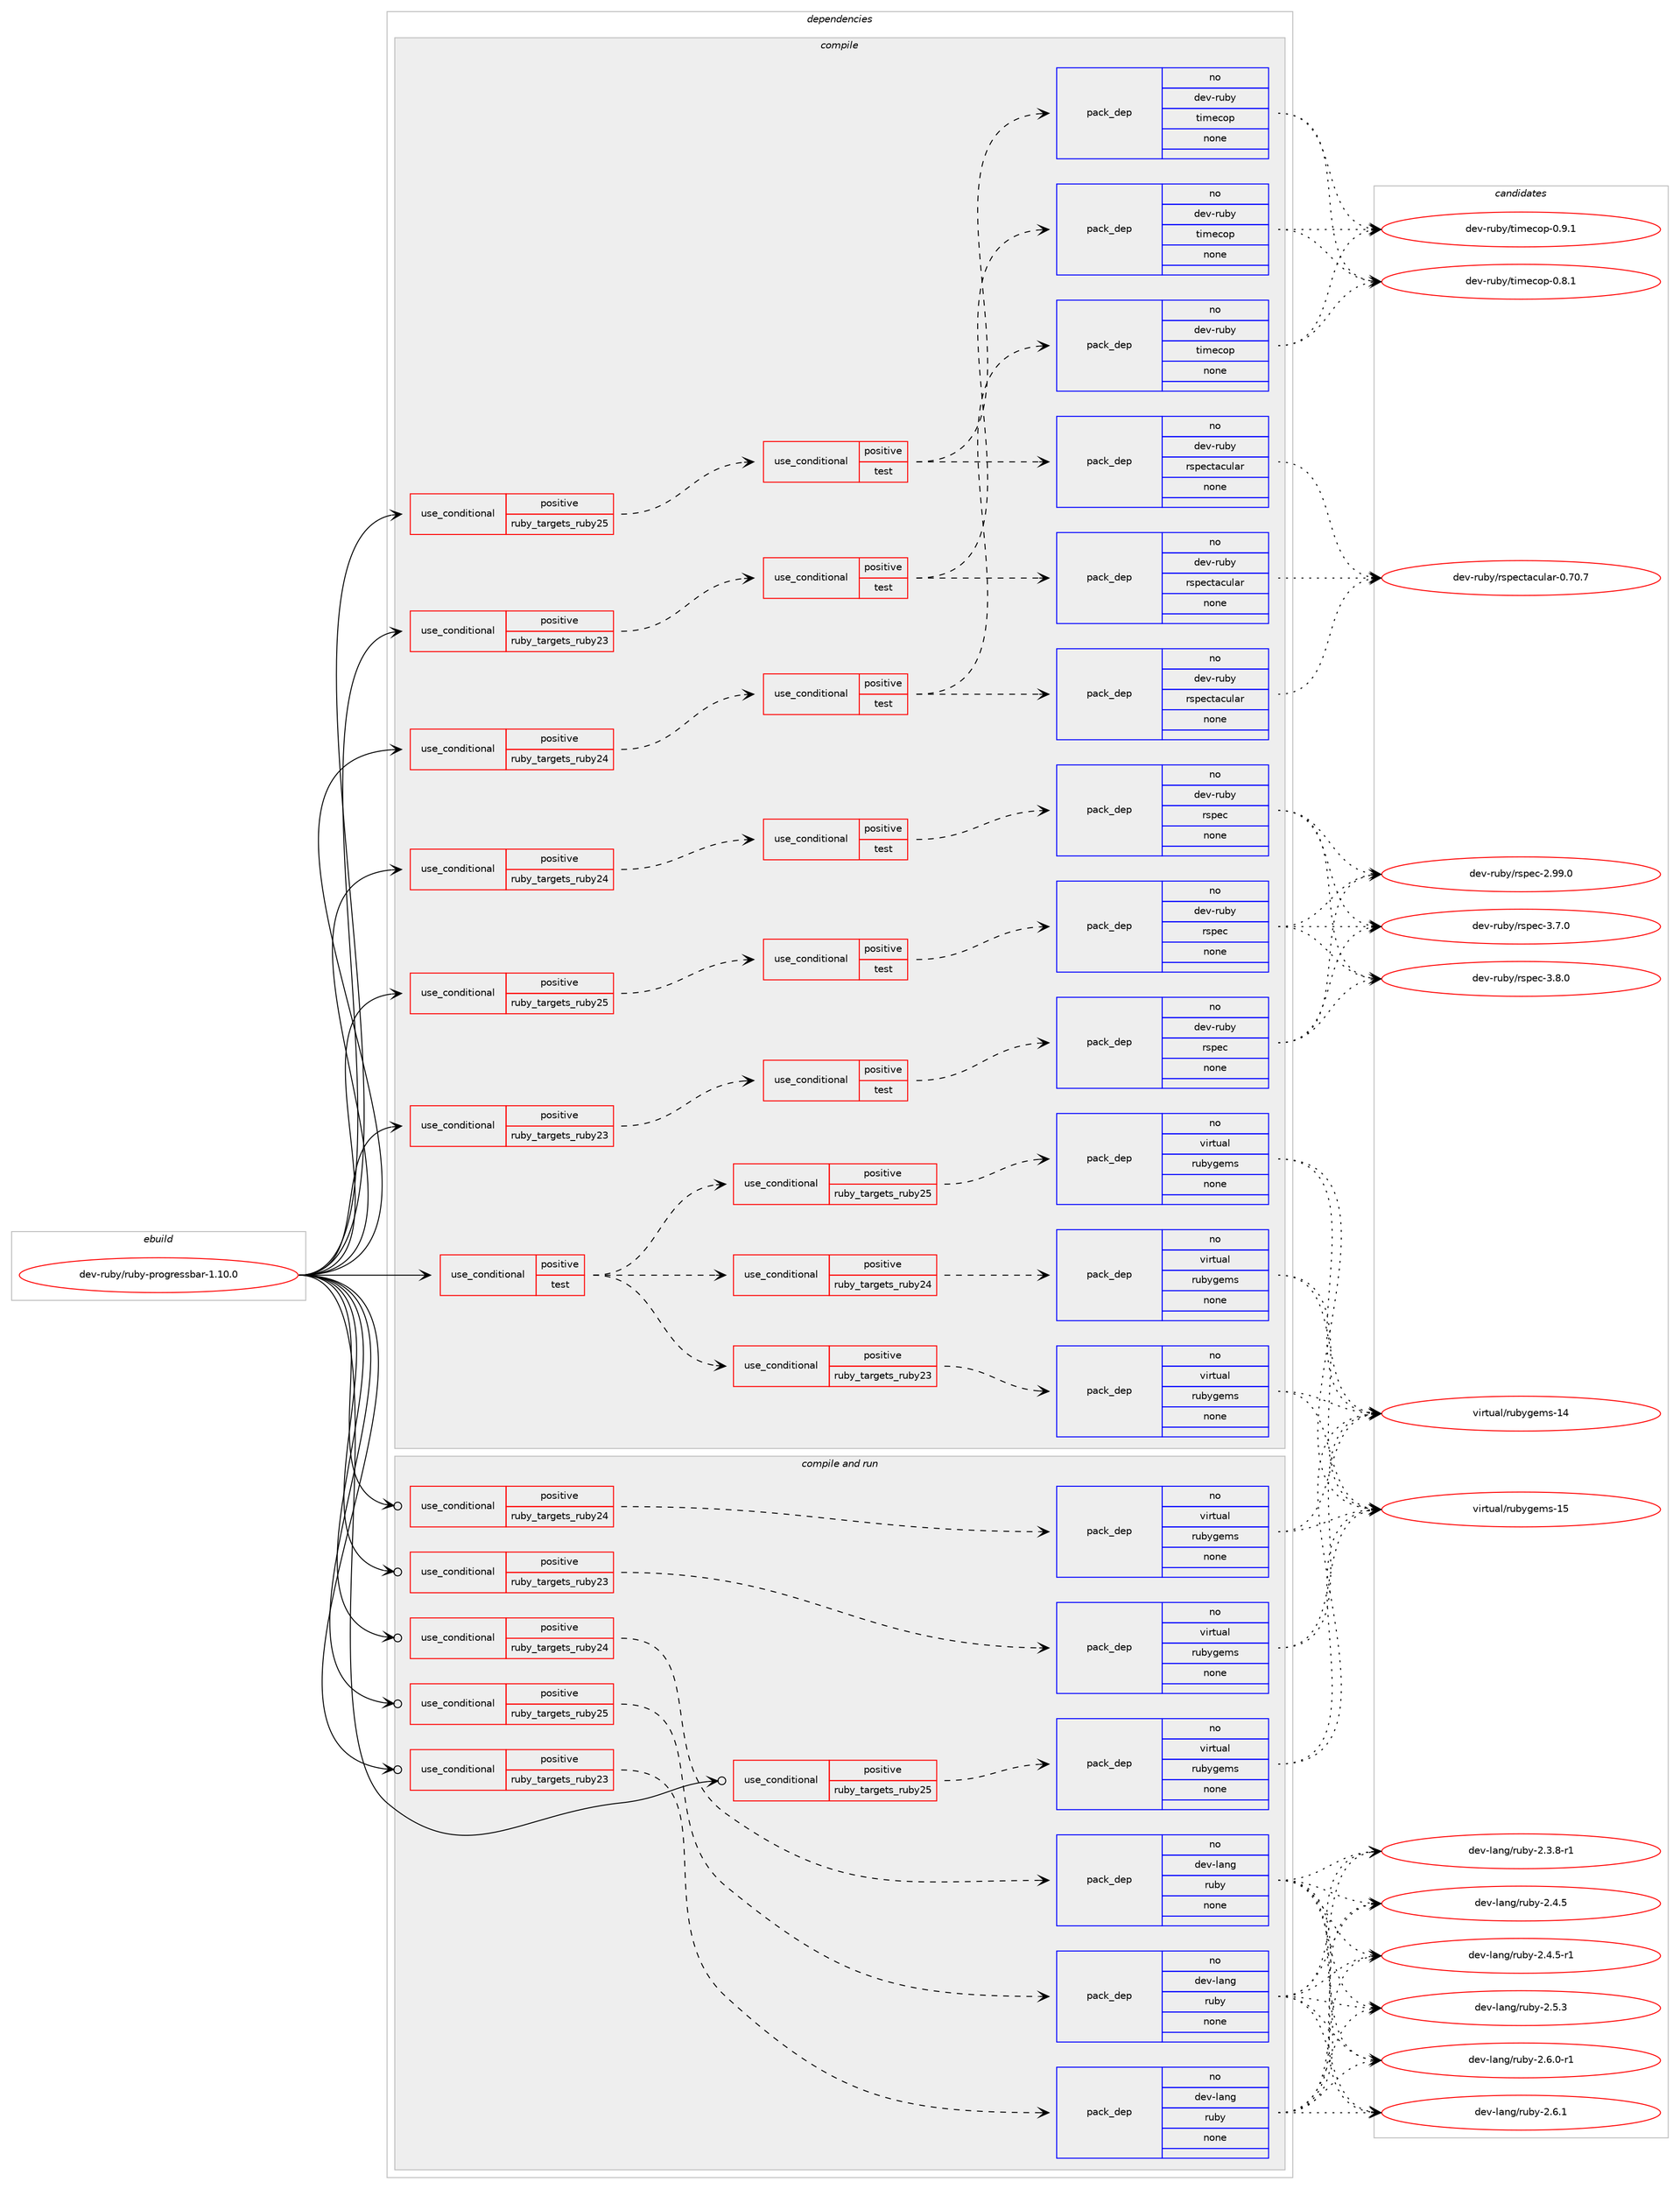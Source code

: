 digraph prolog {

# *************
# Graph options
# *************

newrank=true;
concentrate=true;
compound=true;
graph [rankdir=LR,fontname=Helvetica,fontsize=10,ranksep=1.5];#, ranksep=2.5, nodesep=0.2];
edge  [arrowhead=vee];
node  [fontname=Helvetica,fontsize=10];

# **********
# The ebuild
# **********

subgraph cluster_leftcol {
color=gray;
rank=same;
label=<<i>ebuild</i>>;
id [label="dev-ruby/ruby-progressbar-1.10.0", color=red, width=4, href="../dev-ruby/ruby-progressbar-1.10.0.svg"];
}

# ****************
# The dependencies
# ****************

subgraph cluster_midcol {
color=gray;
label=<<i>dependencies</i>>;
subgraph cluster_compile {
fillcolor="#eeeeee";
style=filled;
label=<<i>compile</i>>;
subgraph cond415996 {
dependency1525013 [label=<<TABLE BORDER="0" CELLBORDER="1" CELLSPACING="0" CELLPADDING="4"><TR><TD ROWSPAN="3" CELLPADDING="10">use_conditional</TD></TR><TR><TD>positive</TD></TR><TR><TD>ruby_targets_ruby23</TD></TR></TABLE>>, shape=none, color=red];
subgraph cond415997 {
dependency1525014 [label=<<TABLE BORDER="0" CELLBORDER="1" CELLSPACING="0" CELLPADDING="4"><TR><TD ROWSPAN="3" CELLPADDING="10">use_conditional</TD></TR><TR><TD>positive</TD></TR><TR><TD>test</TD></TR></TABLE>>, shape=none, color=red];
subgraph pack1085511 {
dependency1525015 [label=<<TABLE BORDER="0" CELLBORDER="1" CELLSPACING="0" CELLPADDING="4" WIDTH="220"><TR><TD ROWSPAN="6" CELLPADDING="30">pack_dep</TD></TR><TR><TD WIDTH="110">no</TD></TR><TR><TD>dev-ruby</TD></TR><TR><TD>rspec</TD></TR><TR><TD>none</TD></TR><TR><TD></TD></TR></TABLE>>, shape=none, color=blue];
}
dependency1525014:e -> dependency1525015:w [weight=20,style="dashed",arrowhead="vee"];
}
dependency1525013:e -> dependency1525014:w [weight=20,style="dashed",arrowhead="vee"];
}
id:e -> dependency1525013:w [weight=20,style="solid",arrowhead="vee"];
subgraph cond415998 {
dependency1525016 [label=<<TABLE BORDER="0" CELLBORDER="1" CELLSPACING="0" CELLPADDING="4"><TR><TD ROWSPAN="3" CELLPADDING="10">use_conditional</TD></TR><TR><TD>positive</TD></TR><TR><TD>ruby_targets_ruby23</TD></TR></TABLE>>, shape=none, color=red];
subgraph cond415999 {
dependency1525017 [label=<<TABLE BORDER="0" CELLBORDER="1" CELLSPACING="0" CELLPADDING="4"><TR><TD ROWSPAN="3" CELLPADDING="10">use_conditional</TD></TR><TR><TD>positive</TD></TR><TR><TD>test</TD></TR></TABLE>>, shape=none, color=red];
subgraph pack1085512 {
dependency1525018 [label=<<TABLE BORDER="0" CELLBORDER="1" CELLSPACING="0" CELLPADDING="4" WIDTH="220"><TR><TD ROWSPAN="6" CELLPADDING="30">pack_dep</TD></TR><TR><TD WIDTH="110">no</TD></TR><TR><TD>dev-ruby</TD></TR><TR><TD>rspectacular</TD></TR><TR><TD>none</TD></TR><TR><TD></TD></TR></TABLE>>, shape=none, color=blue];
}
dependency1525017:e -> dependency1525018:w [weight=20,style="dashed",arrowhead="vee"];
subgraph pack1085513 {
dependency1525019 [label=<<TABLE BORDER="0" CELLBORDER="1" CELLSPACING="0" CELLPADDING="4" WIDTH="220"><TR><TD ROWSPAN="6" CELLPADDING="30">pack_dep</TD></TR><TR><TD WIDTH="110">no</TD></TR><TR><TD>dev-ruby</TD></TR><TR><TD>timecop</TD></TR><TR><TD>none</TD></TR><TR><TD></TD></TR></TABLE>>, shape=none, color=blue];
}
dependency1525017:e -> dependency1525019:w [weight=20,style="dashed",arrowhead="vee"];
}
dependency1525016:e -> dependency1525017:w [weight=20,style="dashed",arrowhead="vee"];
}
id:e -> dependency1525016:w [weight=20,style="solid",arrowhead="vee"];
subgraph cond416000 {
dependency1525020 [label=<<TABLE BORDER="0" CELLBORDER="1" CELLSPACING="0" CELLPADDING="4"><TR><TD ROWSPAN="3" CELLPADDING="10">use_conditional</TD></TR><TR><TD>positive</TD></TR><TR><TD>ruby_targets_ruby24</TD></TR></TABLE>>, shape=none, color=red];
subgraph cond416001 {
dependency1525021 [label=<<TABLE BORDER="0" CELLBORDER="1" CELLSPACING="0" CELLPADDING="4"><TR><TD ROWSPAN="3" CELLPADDING="10">use_conditional</TD></TR><TR><TD>positive</TD></TR><TR><TD>test</TD></TR></TABLE>>, shape=none, color=red];
subgraph pack1085514 {
dependency1525022 [label=<<TABLE BORDER="0" CELLBORDER="1" CELLSPACING="0" CELLPADDING="4" WIDTH="220"><TR><TD ROWSPAN="6" CELLPADDING="30">pack_dep</TD></TR><TR><TD WIDTH="110">no</TD></TR><TR><TD>dev-ruby</TD></TR><TR><TD>rspec</TD></TR><TR><TD>none</TD></TR><TR><TD></TD></TR></TABLE>>, shape=none, color=blue];
}
dependency1525021:e -> dependency1525022:w [weight=20,style="dashed",arrowhead="vee"];
}
dependency1525020:e -> dependency1525021:w [weight=20,style="dashed",arrowhead="vee"];
}
id:e -> dependency1525020:w [weight=20,style="solid",arrowhead="vee"];
subgraph cond416002 {
dependency1525023 [label=<<TABLE BORDER="0" CELLBORDER="1" CELLSPACING="0" CELLPADDING="4"><TR><TD ROWSPAN="3" CELLPADDING="10">use_conditional</TD></TR><TR><TD>positive</TD></TR><TR><TD>ruby_targets_ruby24</TD></TR></TABLE>>, shape=none, color=red];
subgraph cond416003 {
dependency1525024 [label=<<TABLE BORDER="0" CELLBORDER="1" CELLSPACING="0" CELLPADDING="4"><TR><TD ROWSPAN="3" CELLPADDING="10">use_conditional</TD></TR><TR><TD>positive</TD></TR><TR><TD>test</TD></TR></TABLE>>, shape=none, color=red];
subgraph pack1085515 {
dependency1525025 [label=<<TABLE BORDER="0" CELLBORDER="1" CELLSPACING="0" CELLPADDING="4" WIDTH="220"><TR><TD ROWSPAN="6" CELLPADDING="30">pack_dep</TD></TR><TR><TD WIDTH="110">no</TD></TR><TR><TD>dev-ruby</TD></TR><TR><TD>rspectacular</TD></TR><TR><TD>none</TD></TR><TR><TD></TD></TR></TABLE>>, shape=none, color=blue];
}
dependency1525024:e -> dependency1525025:w [weight=20,style="dashed",arrowhead="vee"];
subgraph pack1085516 {
dependency1525026 [label=<<TABLE BORDER="0" CELLBORDER="1" CELLSPACING="0" CELLPADDING="4" WIDTH="220"><TR><TD ROWSPAN="6" CELLPADDING="30">pack_dep</TD></TR><TR><TD WIDTH="110">no</TD></TR><TR><TD>dev-ruby</TD></TR><TR><TD>timecop</TD></TR><TR><TD>none</TD></TR><TR><TD></TD></TR></TABLE>>, shape=none, color=blue];
}
dependency1525024:e -> dependency1525026:w [weight=20,style="dashed",arrowhead="vee"];
}
dependency1525023:e -> dependency1525024:w [weight=20,style="dashed",arrowhead="vee"];
}
id:e -> dependency1525023:w [weight=20,style="solid",arrowhead="vee"];
subgraph cond416004 {
dependency1525027 [label=<<TABLE BORDER="0" CELLBORDER="1" CELLSPACING="0" CELLPADDING="4"><TR><TD ROWSPAN="3" CELLPADDING="10">use_conditional</TD></TR><TR><TD>positive</TD></TR><TR><TD>ruby_targets_ruby25</TD></TR></TABLE>>, shape=none, color=red];
subgraph cond416005 {
dependency1525028 [label=<<TABLE BORDER="0" CELLBORDER="1" CELLSPACING="0" CELLPADDING="4"><TR><TD ROWSPAN="3" CELLPADDING="10">use_conditional</TD></TR><TR><TD>positive</TD></TR><TR><TD>test</TD></TR></TABLE>>, shape=none, color=red];
subgraph pack1085517 {
dependency1525029 [label=<<TABLE BORDER="0" CELLBORDER="1" CELLSPACING="0" CELLPADDING="4" WIDTH="220"><TR><TD ROWSPAN="6" CELLPADDING="30">pack_dep</TD></TR><TR><TD WIDTH="110">no</TD></TR><TR><TD>dev-ruby</TD></TR><TR><TD>rspec</TD></TR><TR><TD>none</TD></TR><TR><TD></TD></TR></TABLE>>, shape=none, color=blue];
}
dependency1525028:e -> dependency1525029:w [weight=20,style="dashed",arrowhead="vee"];
}
dependency1525027:e -> dependency1525028:w [weight=20,style="dashed",arrowhead="vee"];
}
id:e -> dependency1525027:w [weight=20,style="solid",arrowhead="vee"];
subgraph cond416006 {
dependency1525030 [label=<<TABLE BORDER="0" CELLBORDER="1" CELLSPACING="0" CELLPADDING="4"><TR><TD ROWSPAN="3" CELLPADDING="10">use_conditional</TD></TR><TR><TD>positive</TD></TR><TR><TD>ruby_targets_ruby25</TD></TR></TABLE>>, shape=none, color=red];
subgraph cond416007 {
dependency1525031 [label=<<TABLE BORDER="0" CELLBORDER="1" CELLSPACING="0" CELLPADDING="4"><TR><TD ROWSPAN="3" CELLPADDING="10">use_conditional</TD></TR><TR><TD>positive</TD></TR><TR><TD>test</TD></TR></TABLE>>, shape=none, color=red];
subgraph pack1085518 {
dependency1525032 [label=<<TABLE BORDER="0" CELLBORDER="1" CELLSPACING="0" CELLPADDING="4" WIDTH="220"><TR><TD ROWSPAN="6" CELLPADDING="30">pack_dep</TD></TR><TR><TD WIDTH="110">no</TD></TR><TR><TD>dev-ruby</TD></TR><TR><TD>rspectacular</TD></TR><TR><TD>none</TD></TR><TR><TD></TD></TR></TABLE>>, shape=none, color=blue];
}
dependency1525031:e -> dependency1525032:w [weight=20,style="dashed",arrowhead="vee"];
subgraph pack1085519 {
dependency1525033 [label=<<TABLE BORDER="0" CELLBORDER="1" CELLSPACING="0" CELLPADDING="4" WIDTH="220"><TR><TD ROWSPAN="6" CELLPADDING="30">pack_dep</TD></TR><TR><TD WIDTH="110">no</TD></TR><TR><TD>dev-ruby</TD></TR><TR><TD>timecop</TD></TR><TR><TD>none</TD></TR><TR><TD></TD></TR></TABLE>>, shape=none, color=blue];
}
dependency1525031:e -> dependency1525033:w [weight=20,style="dashed",arrowhead="vee"];
}
dependency1525030:e -> dependency1525031:w [weight=20,style="dashed",arrowhead="vee"];
}
id:e -> dependency1525030:w [weight=20,style="solid",arrowhead="vee"];
subgraph cond416008 {
dependency1525034 [label=<<TABLE BORDER="0" CELLBORDER="1" CELLSPACING="0" CELLPADDING="4"><TR><TD ROWSPAN="3" CELLPADDING="10">use_conditional</TD></TR><TR><TD>positive</TD></TR><TR><TD>test</TD></TR></TABLE>>, shape=none, color=red];
subgraph cond416009 {
dependency1525035 [label=<<TABLE BORDER="0" CELLBORDER="1" CELLSPACING="0" CELLPADDING="4"><TR><TD ROWSPAN="3" CELLPADDING="10">use_conditional</TD></TR><TR><TD>positive</TD></TR><TR><TD>ruby_targets_ruby23</TD></TR></TABLE>>, shape=none, color=red];
subgraph pack1085520 {
dependency1525036 [label=<<TABLE BORDER="0" CELLBORDER="1" CELLSPACING="0" CELLPADDING="4" WIDTH="220"><TR><TD ROWSPAN="6" CELLPADDING="30">pack_dep</TD></TR><TR><TD WIDTH="110">no</TD></TR><TR><TD>virtual</TD></TR><TR><TD>rubygems</TD></TR><TR><TD>none</TD></TR><TR><TD></TD></TR></TABLE>>, shape=none, color=blue];
}
dependency1525035:e -> dependency1525036:w [weight=20,style="dashed",arrowhead="vee"];
}
dependency1525034:e -> dependency1525035:w [weight=20,style="dashed",arrowhead="vee"];
subgraph cond416010 {
dependency1525037 [label=<<TABLE BORDER="0" CELLBORDER="1" CELLSPACING="0" CELLPADDING="4"><TR><TD ROWSPAN="3" CELLPADDING="10">use_conditional</TD></TR><TR><TD>positive</TD></TR><TR><TD>ruby_targets_ruby24</TD></TR></TABLE>>, shape=none, color=red];
subgraph pack1085521 {
dependency1525038 [label=<<TABLE BORDER="0" CELLBORDER="1" CELLSPACING="0" CELLPADDING="4" WIDTH="220"><TR><TD ROWSPAN="6" CELLPADDING="30">pack_dep</TD></TR><TR><TD WIDTH="110">no</TD></TR><TR><TD>virtual</TD></TR><TR><TD>rubygems</TD></TR><TR><TD>none</TD></TR><TR><TD></TD></TR></TABLE>>, shape=none, color=blue];
}
dependency1525037:e -> dependency1525038:w [weight=20,style="dashed",arrowhead="vee"];
}
dependency1525034:e -> dependency1525037:w [weight=20,style="dashed",arrowhead="vee"];
subgraph cond416011 {
dependency1525039 [label=<<TABLE BORDER="0" CELLBORDER="1" CELLSPACING="0" CELLPADDING="4"><TR><TD ROWSPAN="3" CELLPADDING="10">use_conditional</TD></TR><TR><TD>positive</TD></TR><TR><TD>ruby_targets_ruby25</TD></TR></TABLE>>, shape=none, color=red];
subgraph pack1085522 {
dependency1525040 [label=<<TABLE BORDER="0" CELLBORDER="1" CELLSPACING="0" CELLPADDING="4" WIDTH="220"><TR><TD ROWSPAN="6" CELLPADDING="30">pack_dep</TD></TR><TR><TD WIDTH="110">no</TD></TR><TR><TD>virtual</TD></TR><TR><TD>rubygems</TD></TR><TR><TD>none</TD></TR><TR><TD></TD></TR></TABLE>>, shape=none, color=blue];
}
dependency1525039:e -> dependency1525040:w [weight=20,style="dashed",arrowhead="vee"];
}
dependency1525034:e -> dependency1525039:w [weight=20,style="dashed",arrowhead="vee"];
}
id:e -> dependency1525034:w [weight=20,style="solid",arrowhead="vee"];
}
subgraph cluster_compileandrun {
fillcolor="#eeeeee";
style=filled;
label=<<i>compile and run</i>>;
subgraph cond416012 {
dependency1525041 [label=<<TABLE BORDER="0" CELLBORDER="1" CELLSPACING="0" CELLPADDING="4"><TR><TD ROWSPAN="3" CELLPADDING="10">use_conditional</TD></TR><TR><TD>positive</TD></TR><TR><TD>ruby_targets_ruby23</TD></TR></TABLE>>, shape=none, color=red];
subgraph pack1085523 {
dependency1525042 [label=<<TABLE BORDER="0" CELLBORDER="1" CELLSPACING="0" CELLPADDING="4" WIDTH="220"><TR><TD ROWSPAN="6" CELLPADDING="30">pack_dep</TD></TR><TR><TD WIDTH="110">no</TD></TR><TR><TD>dev-lang</TD></TR><TR><TD>ruby</TD></TR><TR><TD>none</TD></TR><TR><TD></TD></TR></TABLE>>, shape=none, color=blue];
}
dependency1525041:e -> dependency1525042:w [weight=20,style="dashed",arrowhead="vee"];
}
id:e -> dependency1525041:w [weight=20,style="solid",arrowhead="odotvee"];
subgraph cond416013 {
dependency1525043 [label=<<TABLE BORDER="0" CELLBORDER="1" CELLSPACING="0" CELLPADDING="4"><TR><TD ROWSPAN="3" CELLPADDING="10">use_conditional</TD></TR><TR><TD>positive</TD></TR><TR><TD>ruby_targets_ruby23</TD></TR></TABLE>>, shape=none, color=red];
subgraph pack1085524 {
dependency1525044 [label=<<TABLE BORDER="0" CELLBORDER="1" CELLSPACING="0" CELLPADDING="4" WIDTH="220"><TR><TD ROWSPAN="6" CELLPADDING="30">pack_dep</TD></TR><TR><TD WIDTH="110">no</TD></TR><TR><TD>virtual</TD></TR><TR><TD>rubygems</TD></TR><TR><TD>none</TD></TR><TR><TD></TD></TR></TABLE>>, shape=none, color=blue];
}
dependency1525043:e -> dependency1525044:w [weight=20,style="dashed",arrowhead="vee"];
}
id:e -> dependency1525043:w [weight=20,style="solid",arrowhead="odotvee"];
subgraph cond416014 {
dependency1525045 [label=<<TABLE BORDER="0" CELLBORDER="1" CELLSPACING="0" CELLPADDING="4"><TR><TD ROWSPAN="3" CELLPADDING="10">use_conditional</TD></TR><TR><TD>positive</TD></TR><TR><TD>ruby_targets_ruby24</TD></TR></TABLE>>, shape=none, color=red];
subgraph pack1085525 {
dependency1525046 [label=<<TABLE BORDER="0" CELLBORDER="1" CELLSPACING="0" CELLPADDING="4" WIDTH="220"><TR><TD ROWSPAN="6" CELLPADDING="30">pack_dep</TD></TR><TR><TD WIDTH="110">no</TD></TR><TR><TD>dev-lang</TD></TR><TR><TD>ruby</TD></TR><TR><TD>none</TD></TR><TR><TD></TD></TR></TABLE>>, shape=none, color=blue];
}
dependency1525045:e -> dependency1525046:w [weight=20,style="dashed",arrowhead="vee"];
}
id:e -> dependency1525045:w [weight=20,style="solid",arrowhead="odotvee"];
subgraph cond416015 {
dependency1525047 [label=<<TABLE BORDER="0" CELLBORDER="1" CELLSPACING="0" CELLPADDING="4"><TR><TD ROWSPAN="3" CELLPADDING="10">use_conditional</TD></TR><TR><TD>positive</TD></TR><TR><TD>ruby_targets_ruby24</TD></TR></TABLE>>, shape=none, color=red];
subgraph pack1085526 {
dependency1525048 [label=<<TABLE BORDER="0" CELLBORDER="1" CELLSPACING="0" CELLPADDING="4" WIDTH="220"><TR><TD ROWSPAN="6" CELLPADDING="30">pack_dep</TD></TR><TR><TD WIDTH="110">no</TD></TR><TR><TD>virtual</TD></TR><TR><TD>rubygems</TD></TR><TR><TD>none</TD></TR><TR><TD></TD></TR></TABLE>>, shape=none, color=blue];
}
dependency1525047:e -> dependency1525048:w [weight=20,style="dashed",arrowhead="vee"];
}
id:e -> dependency1525047:w [weight=20,style="solid",arrowhead="odotvee"];
subgraph cond416016 {
dependency1525049 [label=<<TABLE BORDER="0" CELLBORDER="1" CELLSPACING="0" CELLPADDING="4"><TR><TD ROWSPAN="3" CELLPADDING="10">use_conditional</TD></TR><TR><TD>positive</TD></TR><TR><TD>ruby_targets_ruby25</TD></TR></TABLE>>, shape=none, color=red];
subgraph pack1085527 {
dependency1525050 [label=<<TABLE BORDER="0" CELLBORDER="1" CELLSPACING="0" CELLPADDING="4" WIDTH="220"><TR><TD ROWSPAN="6" CELLPADDING="30">pack_dep</TD></TR><TR><TD WIDTH="110">no</TD></TR><TR><TD>dev-lang</TD></TR><TR><TD>ruby</TD></TR><TR><TD>none</TD></TR><TR><TD></TD></TR></TABLE>>, shape=none, color=blue];
}
dependency1525049:e -> dependency1525050:w [weight=20,style="dashed",arrowhead="vee"];
}
id:e -> dependency1525049:w [weight=20,style="solid",arrowhead="odotvee"];
subgraph cond416017 {
dependency1525051 [label=<<TABLE BORDER="0" CELLBORDER="1" CELLSPACING="0" CELLPADDING="4"><TR><TD ROWSPAN="3" CELLPADDING="10">use_conditional</TD></TR><TR><TD>positive</TD></TR><TR><TD>ruby_targets_ruby25</TD></TR></TABLE>>, shape=none, color=red];
subgraph pack1085528 {
dependency1525052 [label=<<TABLE BORDER="0" CELLBORDER="1" CELLSPACING="0" CELLPADDING="4" WIDTH="220"><TR><TD ROWSPAN="6" CELLPADDING="30">pack_dep</TD></TR><TR><TD WIDTH="110">no</TD></TR><TR><TD>virtual</TD></TR><TR><TD>rubygems</TD></TR><TR><TD>none</TD></TR><TR><TD></TD></TR></TABLE>>, shape=none, color=blue];
}
dependency1525051:e -> dependency1525052:w [weight=20,style="dashed",arrowhead="vee"];
}
id:e -> dependency1525051:w [weight=20,style="solid",arrowhead="odotvee"];
}
subgraph cluster_run {
fillcolor="#eeeeee";
style=filled;
label=<<i>run</i>>;
}
}

# **************
# The candidates
# **************

subgraph cluster_choices {
rank=same;
color=gray;
label=<<i>candidates</i>>;

subgraph choice1085511 {
color=black;
nodesep=1;
choice1001011184511411798121471141151121019945504657574648 [label="dev-ruby/rspec-2.99.0", color=red, width=4,href="../dev-ruby/rspec-2.99.0.svg"];
choice10010111845114117981214711411511210199455146554648 [label="dev-ruby/rspec-3.7.0", color=red, width=4,href="../dev-ruby/rspec-3.7.0.svg"];
choice10010111845114117981214711411511210199455146564648 [label="dev-ruby/rspec-3.8.0", color=red, width=4,href="../dev-ruby/rspec-3.8.0.svg"];
dependency1525015:e -> choice1001011184511411798121471141151121019945504657574648:w [style=dotted,weight="100"];
dependency1525015:e -> choice10010111845114117981214711411511210199455146554648:w [style=dotted,weight="100"];
dependency1525015:e -> choice10010111845114117981214711411511210199455146564648:w [style=dotted,weight="100"];
}
subgraph choice1085512 {
color=black;
nodesep=1;
choice1001011184511411798121471141151121019911697991171089711445484655484655 [label="dev-ruby/rspectacular-0.70.7", color=red, width=4,href="../dev-ruby/rspectacular-0.70.7.svg"];
dependency1525018:e -> choice1001011184511411798121471141151121019911697991171089711445484655484655:w [style=dotted,weight="100"];
}
subgraph choice1085513 {
color=black;
nodesep=1;
choice10010111845114117981214711610510910199111112454846564649 [label="dev-ruby/timecop-0.8.1", color=red, width=4,href="../dev-ruby/timecop-0.8.1.svg"];
choice10010111845114117981214711610510910199111112454846574649 [label="dev-ruby/timecop-0.9.1", color=red, width=4,href="../dev-ruby/timecop-0.9.1.svg"];
dependency1525019:e -> choice10010111845114117981214711610510910199111112454846564649:w [style=dotted,weight="100"];
dependency1525019:e -> choice10010111845114117981214711610510910199111112454846574649:w [style=dotted,weight="100"];
}
subgraph choice1085514 {
color=black;
nodesep=1;
choice1001011184511411798121471141151121019945504657574648 [label="dev-ruby/rspec-2.99.0", color=red, width=4,href="../dev-ruby/rspec-2.99.0.svg"];
choice10010111845114117981214711411511210199455146554648 [label="dev-ruby/rspec-3.7.0", color=red, width=4,href="../dev-ruby/rspec-3.7.0.svg"];
choice10010111845114117981214711411511210199455146564648 [label="dev-ruby/rspec-3.8.0", color=red, width=4,href="../dev-ruby/rspec-3.8.0.svg"];
dependency1525022:e -> choice1001011184511411798121471141151121019945504657574648:w [style=dotted,weight="100"];
dependency1525022:e -> choice10010111845114117981214711411511210199455146554648:w [style=dotted,weight="100"];
dependency1525022:e -> choice10010111845114117981214711411511210199455146564648:w [style=dotted,weight="100"];
}
subgraph choice1085515 {
color=black;
nodesep=1;
choice1001011184511411798121471141151121019911697991171089711445484655484655 [label="dev-ruby/rspectacular-0.70.7", color=red, width=4,href="../dev-ruby/rspectacular-0.70.7.svg"];
dependency1525025:e -> choice1001011184511411798121471141151121019911697991171089711445484655484655:w [style=dotted,weight="100"];
}
subgraph choice1085516 {
color=black;
nodesep=1;
choice10010111845114117981214711610510910199111112454846564649 [label="dev-ruby/timecop-0.8.1", color=red, width=4,href="../dev-ruby/timecop-0.8.1.svg"];
choice10010111845114117981214711610510910199111112454846574649 [label="dev-ruby/timecop-0.9.1", color=red, width=4,href="../dev-ruby/timecop-0.9.1.svg"];
dependency1525026:e -> choice10010111845114117981214711610510910199111112454846564649:w [style=dotted,weight="100"];
dependency1525026:e -> choice10010111845114117981214711610510910199111112454846574649:w [style=dotted,weight="100"];
}
subgraph choice1085517 {
color=black;
nodesep=1;
choice1001011184511411798121471141151121019945504657574648 [label="dev-ruby/rspec-2.99.0", color=red, width=4,href="../dev-ruby/rspec-2.99.0.svg"];
choice10010111845114117981214711411511210199455146554648 [label="dev-ruby/rspec-3.7.0", color=red, width=4,href="../dev-ruby/rspec-3.7.0.svg"];
choice10010111845114117981214711411511210199455146564648 [label="dev-ruby/rspec-3.8.0", color=red, width=4,href="../dev-ruby/rspec-3.8.0.svg"];
dependency1525029:e -> choice1001011184511411798121471141151121019945504657574648:w [style=dotted,weight="100"];
dependency1525029:e -> choice10010111845114117981214711411511210199455146554648:w [style=dotted,weight="100"];
dependency1525029:e -> choice10010111845114117981214711411511210199455146564648:w [style=dotted,weight="100"];
}
subgraph choice1085518 {
color=black;
nodesep=1;
choice1001011184511411798121471141151121019911697991171089711445484655484655 [label="dev-ruby/rspectacular-0.70.7", color=red, width=4,href="../dev-ruby/rspectacular-0.70.7.svg"];
dependency1525032:e -> choice1001011184511411798121471141151121019911697991171089711445484655484655:w [style=dotted,weight="100"];
}
subgraph choice1085519 {
color=black;
nodesep=1;
choice10010111845114117981214711610510910199111112454846564649 [label="dev-ruby/timecop-0.8.1", color=red, width=4,href="../dev-ruby/timecop-0.8.1.svg"];
choice10010111845114117981214711610510910199111112454846574649 [label="dev-ruby/timecop-0.9.1", color=red, width=4,href="../dev-ruby/timecop-0.9.1.svg"];
dependency1525033:e -> choice10010111845114117981214711610510910199111112454846564649:w [style=dotted,weight="100"];
dependency1525033:e -> choice10010111845114117981214711610510910199111112454846574649:w [style=dotted,weight="100"];
}
subgraph choice1085520 {
color=black;
nodesep=1;
choice118105114116117971084711411798121103101109115454952 [label="virtual/rubygems-14", color=red, width=4,href="../virtual/rubygems-14.svg"];
choice118105114116117971084711411798121103101109115454953 [label="virtual/rubygems-15", color=red, width=4,href="../virtual/rubygems-15.svg"];
dependency1525036:e -> choice118105114116117971084711411798121103101109115454952:w [style=dotted,weight="100"];
dependency1525036:e -> choice118105114116117971084711411798121103101109115454953:w [style=dotted,weight="100"];
}
subgraph choice1085521 {
color=black;
nodesep=1;
choice118105114116117971084711411798121103101109115454952 [label="virtual/rubygems-14", color=red, width=4,href="../virtual/rubygems-14.svg"];
choice118105114116117971084711411798121103101109115454953 [label="virtual/rubygems-15", color=red, width=4,href="../virtual/rubygems-15.svg"];
dependency1525038:e -> choice118105114116117971084711411798121103101109115454952:w [style=dotted,weight="100"];
dependency1525038:e -> choice118105114116117971084711411798121103101109115454953:w [style=dotted,weight="100"];
}
subgraph choice1085522 {
color=black;
nodesep=1;
choice118105114116117971084711411798121103101109115454952 [label="virtual/rubygems-14", color=red, width=4,href="../virtual/rubygems-14.svg"];
choice118105114116117971084711411798121103101109115454953 [label="virtual/rubygems-15", color=red, width=4,href="../virtual/rubygems-15.svg"];
dependency1525040:e -> choice118105114116117971084711411798121103101109115454952:w [style=dotted,weight="100"];
dependency1525040:e -> choice118105114116117971084711411798121103101109115454953:w [style=dotted,weight="100"];
}
subgraph choice1085523 {
color=black;
nodesep=1;
choice100101118451089711010347114117981214550465146564511449 [label="dev-lang/ruby-2.3.8-r1", color=red, width=4,href="../dev-lang/ruby-2.3.8-r1.svg"];
choice10010111845108971101034711411798121455046524653 [label="dev-lang/ruby-2.4.5", color=red, width=4,href="../dev-lang/ruby-2.4.5.svg"];
choice100101118451089711010347114117981214550465246534511449 [label="dev-lang/ruby-2.4.5-r1", color=red, width=4,href="../dev-lang/ruby-2.4.5-r1.svg"];
choice10010111845108971101034711411798121455046534651 [label="dev-lang/ruby-2.5.3", color=red, width=4,href="../dev-lang/ruby-2.5.3.svg"];
choice100101118451089711010347114117981214550465446484511449 [label="dev-lang/ruby-2.6.0-r1", color=red, width=4,href="../dev-lang/ruby-2.6.0-r1.svg"];
choice10010111845108971101034711411798121455046544649 [label="dev-lang/ruby-2.6.1", color=red, width=4,href="../dev-lang/ruby-2.6.1.svg"];
dependency1525042:e -> choice100101118451089711010347114117981214550465146564511449:w [style=dotted,weight="100"];
dependency1525042:e -> choice10010111845108971101034711411798121455046524653:w [style=dotted,weight="100"];
dependency1525042:e -> choice100101118451089711010347114117981214550465246534511449:w [style=dotted,weight="100"];
dependency1525042:e -> choice10010111845108971101034711411798121455046534651:w [style=dotted,weight="100"];
dependency1525042:e -> choice100101118451089711010347114117981214550465446484511449:w [style=dotted,weight="100"];
dependency1525042:e -> choice10010111845108971101034711411798121455046544649:w [style=dotted,weight="100"];
}
subgraph choice1085524 {
color=black;
nodesep=1;
choice118105114116117971084711411798121103101109115454952 [label="virtual/rubygems-14", color=red, width=4,href="../virtual/rubygems-14.svg"];
choice118105114116117971084711411798121103101109115454953 [label="virtual/rubygems-15", color=red, width=4,href="../virtual/rubygems-15.svg"];
dependency1525044:e -> choice118105114116117971084711411798121103101109115454952:w [style=dotted,weight="100"];
dependency1525044:e -> choice118105114116117971084711411798121103101109115454953:w [style=dotted,weight="100"];
}
subgraph choice1085525 {
color=black;
nodesep=1;
choice100101118451089711010347114117981214550465146564511449 [label="dev-lang/ruby-2.3.8-r1", color=red, width=4,href="../dev-lang/ruby-2.3.8-r1.svg"];
choice10010111845108971101034711411798121455046524653 [label="dev-lang/ruby-2.4.5", color=red, width=4,href="../dev-lang/ruby-2.4.5.svg"];
choice100101118451089711010347114117981214550465246534511449 [label="dev-lang/ruby-2.4.5-r1", color=red, width=4,href="../dev-lang/ruby-2.4.5-r1.svg"];
choice10010111845108971101034711411798121455046534651 [label="dev-lang/ruby-2.5.3", color=red, width=4,href="../dev-lang/ruby-2.5.3.svg"];
choice100101118451089711010347114117981214550465446484511449 [label="dev-lang/ruby-2.6.0-r1", color=red, width=4,href="../dev-lang/ruby-2.6.0-r1.svg"];
choice10010111845108971101034711411798121455046544649 [label="dev-lang/ruby-2.6.1", color=red, width=4,href="../dev-lang/ruby-2.6.1.svg"];
dependency1525046:e -> choice100101118451089711010347114117981214550465146564511449:w [style=dotted,weight="100"];
dependency1525046:e -> choice10010111845108971101034711411798121455046524653:w [style=dotted,weight="100"];
dependency1525046:e -> choice100101118451089711010347114117981214550465246534511449:w [style=dotted,weight="100"];
dependency1525046:e -> choice10010111845108971101034711411798121455046534651:w [style=dotted,weight="100"];
dependency1525046:e -> choice100101118451089711010347114117981214550465446484511449:w [style=dotted,weight="100"];
dependency1525046:e -> choice10010111845108971101034711411798121455046544649:w [style=dotted,weight="100"];
}
subgraph choice1085526 {
color=black;
nodesep=1;
choice118105114116117971084711411798121103101109115454952 [label="virtual/rubygems-14", color=red, width=4,href="../virtual/rubygems-14.svg"];
choice118105114116117971084711411798121103101109115454953 [label="virtual/rubygems-15", color=red, width=4,href="../virtual/rubygems-15.svg"];
dependency1525048:e -> choice118105114116117971084711411798121103101109115454952:w [style=dotted,weight="100"];
dependency1525048:e -> choice118105114116117971084711411798121103101109115454953:w [style=dotted,weight="100"];
}
subgraph choice1085527 {
color=black;
nodesep=1;
choice100101118451089711010347114117981214550465146564511449 [label="dev-lang/ruby-2.3.8-r1", color=red, width=4,href="../dev-lang/ruby-2.3.8-r1.svg"];
choice10010111845108971101034711411798121455046524653 [label="dev-lang/ruby-2.4.5", color=red, width=4,href="../dev-lang/ruby-2.4.5.svg"];
choice100101118451089711010347114117981214550465246534511449 [label="dev-lang/ruby-2.4.5-r1", color=red, width=4,href="../dev-lang/ruby-2.4.5-r1.svg"];
choice10010111845108971101034711411798121455046534651 [label="dev-lang/ruby-2.5.3", color=red, width=4,href="../dev-lang/ruby-2.5.3.svg"];
choice100101118451089711010347114117981214550465446484511449 [label="dev-lang/ruby-2.6.0-r1", color=red, width=4,href="../dev-lang/ruby-2.6.0-r1.svg"];
choice10010111845108971101034711411798121455046544649 [label="dev-lang/ruby-2.6.1", color=red, width=4,href="../dev-lang/ruby-2.6.1.svg"];
dependency1525050:e -> choice100101118451089711010347114117981214550465146564511449:w [style=dotted,weight="100"];
dependency1525050:e -> choice10010111845108971101034711411798121455046524653:w [style=dotted,weight="100"];
dependency1525050:e -> choice100101118451089711010347114117981214550465246534511449:w [style=dotted,weight="100"];
dependency1525050:e -> choice10010111845108971101034711411798121455046534651:w [style=dotted,weight="100"];
dependency1525050:e -> choice100101118451089711010347114117981214550465446484511449:w [style=dotted,weight="100"];
dependency1525050:e -> choice10010111845108971101034711411798121455046544649:w [style=dotted,weight="100"];
}
subgraph choice1085528 {
color=black;
nodesep=1;
choice118105114116117971084711411798121103101109115454952 [label="virtual/rubygems-14", color=red, width=4,href="../virtual/rubygems-14.svg"];
choice118105114116117971084711411798121103101109115454953 [label="virtual/rubygems-15", color=red, width=4,href="../virtual/rubygems-15.svg"];
dependency1525052:e -> choice118105114116117971084711411798121103101109115454952:w [style=dotted,weight="100"];
dependency1525052:e -> choice118105114116117971084711411798121103101109115454953:w [style=dotted,weight="100"];
}
}

}
